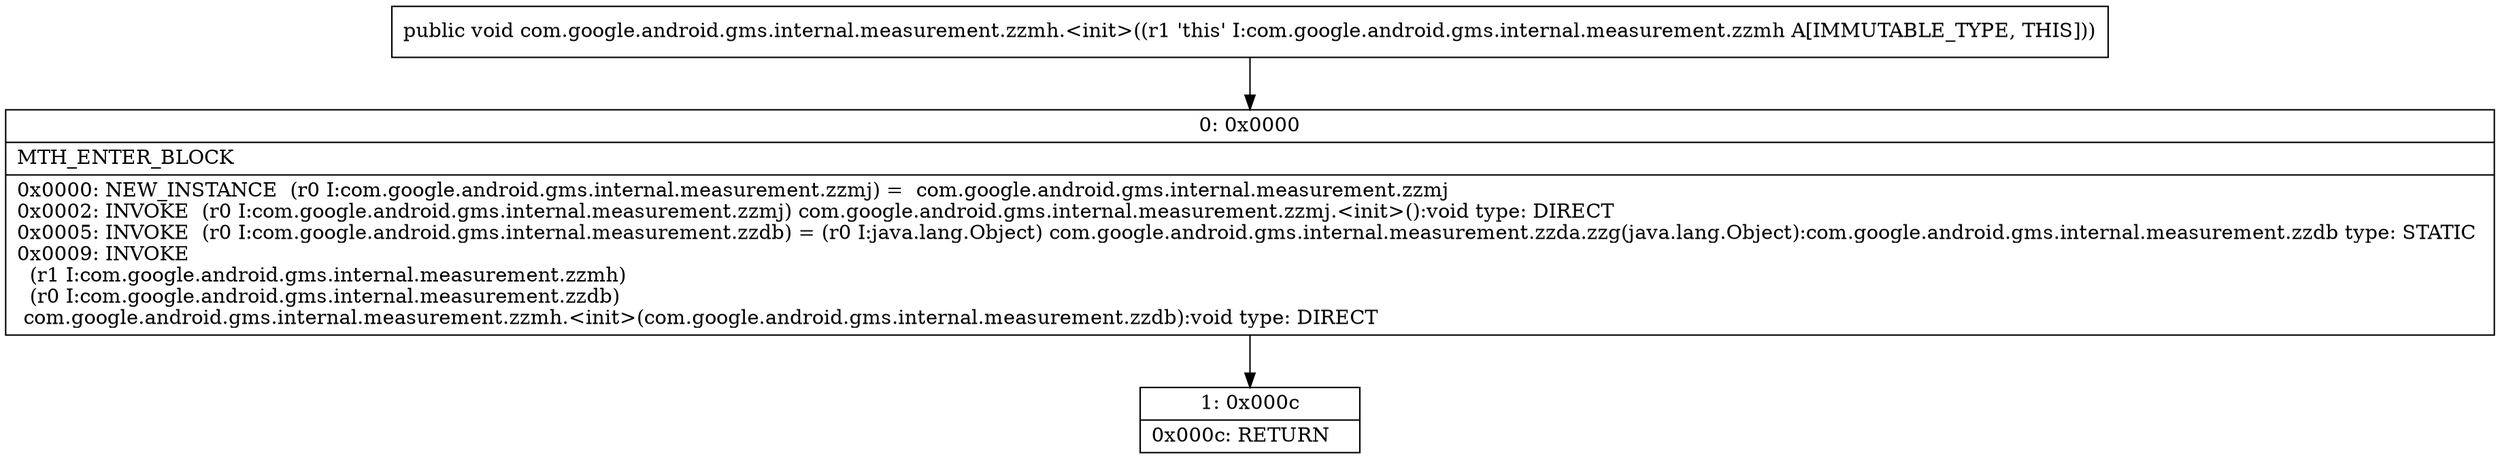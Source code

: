 digraph "CFG forcom.google.android.gms.internal.measurement.zzmh.\<init\>()V" {
Node_0 [shape=record,label="{0\:\ 0x0000|MTH_ENTER_BLOCK\l|0x0000: NEW_INSTANCE  (r0 I:com.google.android.gms.internal.measurement.zzmj) =  com.google.android.gms.internal.measurement.zzmj \l0x0002: INVOKE  (r0 I:com.google.android.gms.internal.measurement.zzmj) com.google.android.gms.internal.measurement.zzmj.\<init\>():void type: DIRECT \l0x0005: INVOKE  (r0 I:com.google.android.gms.internal.measurement.zzdb) = (r0 I:java.lang.Object) com.google.android.gms.internal.measurement.zzda.zzg(java.lang.Object):com.google.android.gms.internal.measurement.zzdb type: STATIC \l0x0009: INVOKE  \l  (r1 I:com.google.android.gms.internal.measurement.zzmh)\l  (r0 I:com.google.android.gms.internal.measurement.zzdb)\l com.google.android.gms.internal.measurement.zzmh.\<init\>(com.google.android.gms.internal.measurement.zzdb):void type: DIRECT \l}"];
Node_1 [shape=record,label="{1\:\ 0x000c|0x000c: RETURN   \l}"];
MethodNode[shape=record,label="{public void com.google.android.gms.internal.measurement.zzmh.\<init\>((r1 'this' I:com.google.android.gms.internal.measurement.zzmh A[IMMUTABLE_TYPE, THIS])) }"];
MethodNode -> Node_0;
Node_0 -> Node_1;
}

